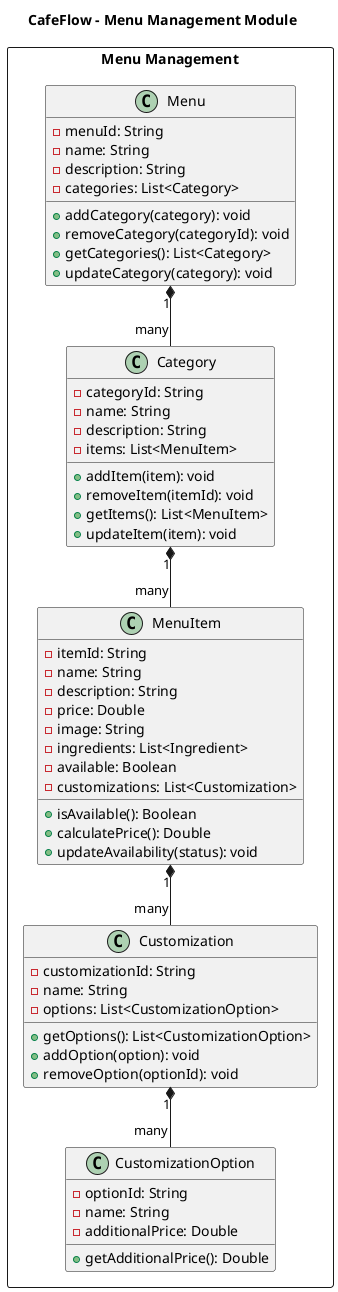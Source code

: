 @startuml menu_management.puml
title CafeFlow - Menu Management Module

package "Menu Management" <<Rectangle>> {
  class Menu {
    -menuId: String
    -name: String
    -description: String
    -categories: List<Category>
    +addCategory(category): void
    +removeCategory(categoryId): void
    +getCategories(): List<Category>
    +updateCategory(category): void
  }

  class Category {
    -categoryId: String
    -name: String
    -description: String
    -items: List<MenuItem>
    +addItem(item): void
    +removeItem(itemId): void
    +getItems(): List<MenuItem>
    +updateItem(item): void
  }

  class MenuItem {
    -itemId: String
    -name: String
    -description: String
    -price: Double
    -image: String
    -ingredients: List<Ingredient>
    -available: Boolean
    -customizations: List<Customization>
    +isAvailable(): Boolean
    +calculatePrice(): Double
    +updateAvailability(status): void
  }

  class Customization {
    -customizationId: String
    -name: String
    -options: List<CustomizationOption>
    +getOptions(): List<CustomizationOption>
    +addOption(option): void
    +removeOption(optionId): void
  }

  class CustomizationOption {
    -optionId: String
    -name: String
    -additionalPrice: Double
    +getAdditionalPrice(): Double
  }

  Menu "1" *-- "many" Category
  Category "1" *-- "many" MenuItem
  MenuItem "1" *-- "many" Customization
  Customization "1" *-- "many" CustomizationOption
}
@enduml